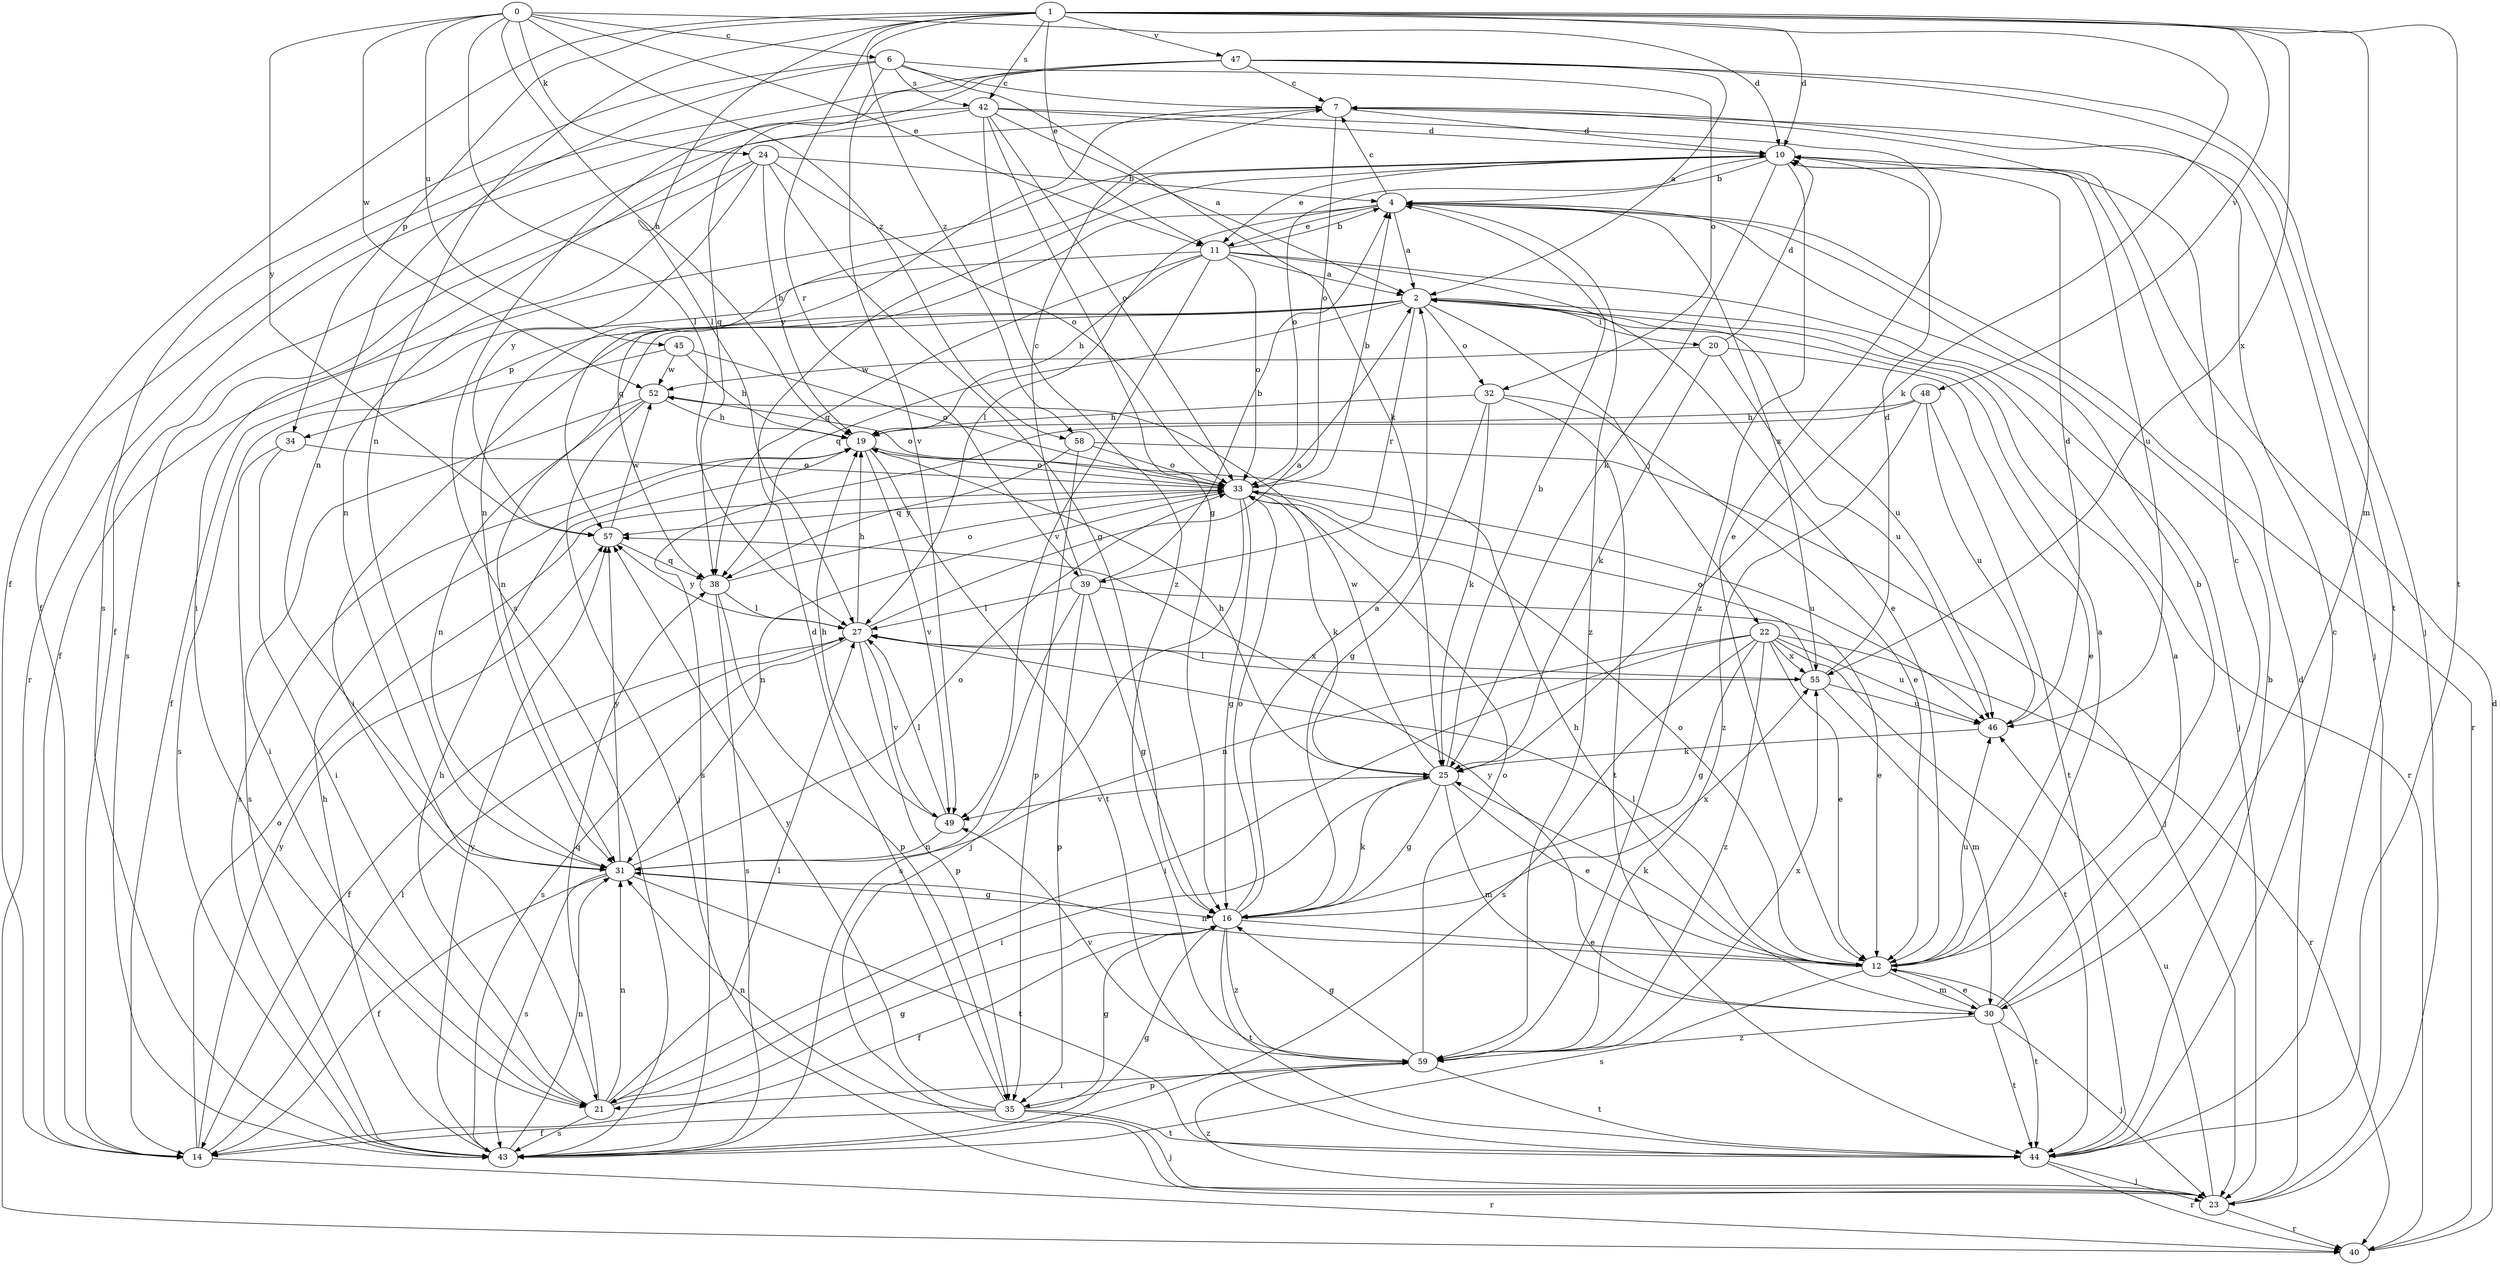 strict digraph  {
0;
1;
2;
4;
6;
7;
10;
11;
12;
14;
16;
19;
20;
21;
22;
23;
24;
25;
27;
30;
31;
32;
33;
34;
35;
38;
39;
40;
42;
43;
44;
45;
46;
47;
48;
49;
52;
55;
57;
58;
59;
0 -> 6  [label=c];
0 -> 10  [label=d];
0 -> 11  [label=e];
0 -> 19  [label=h];
0 -> 24  [label=k];
0 -> 27  [label=l];
0 -> 45  [label=u];
0 -> 52  [label=w];
0 -> 57  [label=y];
0 -> 58  [label=z];
1 -> 10  [label=d];
1 -> 11  [label=e];
1 -> 14  [label=f];
1 -> 25  [label=k];
1 -> 27  [label=l];
1 -> 30  [label=m];
1 -> 31  [label=n];
1 -> 34  [label=p];
1 -> 39  [label=r];
1 -> 42  [label=s];
1 -> 44  [label=t];
1 -> 47  [label=v];
1 -> 48  [label=v];
1 -> 55  [label=x];
1 -> 58  [label=z];
2 -> 20  [label=i];
2 -> 21  [label=i];
2 -> 22  [label=j];
2 -> 31  [label=n];
2 -> 32  [label=o];
2 -> 34  [label=p];
2 -> 38  [label=q];
2 -> 39  [label=r];
2 -> 40  [label=r];
2 -> 46  [label=u];
4 -> 2  [label=a];
4 -> 7  [label=c];
4 -> 11  [label=e];
4 -> 27  [label=l];
4 -> 38  [label=q];
4 -> 40  [label=r];
4 -> 55  [label=x];
4 -> 59  [label=z];
6 -> 7  [label=c];
6 -> 25  [label=k];
6 -> 31  [label=n];
6 -> 32  [label=o];
6 -> 42  [label=s];
6 -> 43  [label=s];
6 -> 49  [label=v];
7 -> 10  [label=d];
7 -> 14  [label=f];
7 -> 23  [label=j];
7 -> 33  [label=o];
7 -> 57  [label=y];
10 -> 4  [label=b];
10 -> 11  [label=e];
10 -> 14  [label=f];
10 -> 25  [label=k];
10 -> 31  [label=n];
10 -> 33  [label=o];
10 -> 46  [label=u];
10 -> 59  [label=z];
11 -> 2  [label=a];
11 -> 4  [label=b];
11 -> 12  [label=e];
11 -> 14  [label=f];
11 -> 19  [label=h];
11 -> 23  [label=j];
11 -> 33  [label=o];
11 -> 38  [label=q];
11 -> 49  [label=v];
12 -> 2  [label=a];
12 -> 4  [label=b];
12 -> 25  [label=k];
12 -> 27  [label=l];
12 -> 30  [label=m];
12 -> 31  [label=n];
12 -> 33  [label=o];
12 -> 43  [label=s];
12 -> 44  [label=t];
12 -> 46  [label=u];
14 -> 27  [label=l];
14 -> 33  [label=o];
14 -> 40  [label=r];
14 -> 57  [label=y];
16 -> 2  [label=a];
16 -> 12  [label=e];
16 -> 14  [label=f];
16 -> 25  [label=k];
16 -> 33  [label=o];
16 -> 44  [label=t];
16 -> 55  [label=x];
16 -> 59  [label=z];
19 -> 33  [label=o];
19 -> 43  [label=s];
19 -> 44  [label=t];
19 -> 49  [label=v];
20 -> 10  [label=d];
20 -> 12  [label=e];
20 -> 25  [label=k];
20 -> 46  [label=u];
20 -> 52  [label=w];
21 -> 16  [label=g];
21 -> 19  [label=h];
21 -> 27  [label=l];
21 -> 31  [label=n];
21 -> 38  [label=q];
21 -> 43  [label=s];
22 -> 12  [label=e];
22 -> 16  [label=g];
22 -> 21  [label=i];
22 -> 31  [label=n];
22 -> 40  [label=r];
22 -> 43  [label=s];
22 -> 44  [label=t];
22 -> 46  [label=u];
22 -> 55  [label=x];
22 -> 59  [label=z];
23 -> 10  [label=d];
23 -> 40  [label=r];
23 -> 46  [label=u];
23 -> 59  [label=z];
24 -> 4  [label=b];
24 -> 16  [label=g];
24 -> 19  [label=h];
24 -> 31  [label=n];
24 -> 33  [label=o];
24 -> 43  [label=s];
24 -> 57  [label=y];
25 -> 4  [label=b];
25 -> 12  [label=e];
25 -> 16  [label=g];
25 -> 19  [label=h];
25 -> 21  [label=i];
25 -> 30  [label=m];
25 -> 49  [label=v];
25 -> 52  [label=w];
27 -> 2  [label=a];
27 -> 14  [label=f];
27 -> 19  [label=h];
27 -> 35  [label=p];
27 -> 43  [label=s];
27 -> 49  [label=v];
27 -> 55  [label=x];
27 -> 57  [label=y];
30 -> 2  [label=a];
30 -> 7  [label=c];
30 -> 12  [label=e];
30 -> 19  [label=h];
30 -> 23  [label=j];
30 -> 44  [label=t];
30 -> 57  [label=y];
30 -> 59  [label=z];
31 -> 14  [label=f];
31 -> 16  [label=g];
31 -> 33  [label=o];
31 -> 43  [label=s];
31 -> 44  [label=t];
31 -> 57  [label=y];
32 -> 12  [label=e];
32 -> 16  [label=g];
32 -> 19  [label=h];
32 -> 25  [label=k];
32 -> 44  [label=t];
33 -> 4  [label=b];
33 -> 16  [label=g];
33 -> 23  [label=j];
33 -> 25  [label=k];
33 -> 31  [label=n];
33 -> 46  [label=u];
33 -> 57  [label=y];
34 -> 21  [label=i];
34 -> 33  [label=o];
34 -> 43  [label=s];
35 -> 10  [label=d];
35 -> 14  [label=f];
35 -> 16  [label=g];
35 -> 23  [label=j];
35 -> 31  [label=n];
35 -> 44  [label=t];
35 -> 57  [label=y];
38 -> 27  [label=l];
38 -> 33  [label=o];
38 -> 35  [label=p];
38 -> 43  [label=s];
39 -> 4  [label=b];
39 -> 7  [label=c];
39 -> 12  [label=e];
39 -> 16  [label=g];
39 -> 27  [label=l];
39 -> 35  [label=p];
39 -> 43  [label=s];
40 -> 10  [label=d];
42 -> 2  [label=a];
42 -> 10  [label=d];
42 -> 12  [label=e];
42 -> 16  [label=g];
42 -> 21  [label=i];
42 -> 33  [label=o];
42 -> 40  [label=r];
42 -> 59  [label=z];
43 -> 16  [label=g];
43 -> 19  [label=h];
43 -> 31  [label=n];
43 -> 57  [label=y];
44 -> 4  [label=b];
44 -> 7  [label=c];
44 -> 23  [label=j];
44 -> 40  [label=r];
45 -> 19  [label=h];
45 -> 33  [label=o];
45 -> 43  [label=s];
45 -> 52  [label=w];
46 -> 10  [label=d];
46 -> 25  [label=k];
47 -> 2  [label=a];
47 -> 7  [label=c];
47 -> 14  [label=f];
47 -> 23  [label=j];
47 -> 38  [label=q];
47 -> 43  [label=s];
47 -> 44  [label=t];
48 -> 19  [label=h];
48 -> 43  [label=s];
48 -> 44  [label=t];
48 -> 46  [label=u];
48 -> 59  [label=z];
49 -> 19  [label=h];
49 -> 27  [label=l];
49 -> 31  [label=n];
52 -> 19  [label=h];
52 -> 21  [label=i];
52 -> 23  [label=j];
52 -> 31  [label=n];
52 -> 33  [label=o];
55 -> 10  [label=d];
55 -> 27  [label=l];
55 -> 30  [label=m];
55 -> 33  [label=o];
55 -> 46  [label=u];
57 -> 38  [label=q];
57 -> 52  [label=w];
58 -> 23  [label=j];
58 -> 33  [label=o];
58 -> 35  [label=p];
58 -> 38  [label=q];
59 -> 16  [label=g];
59 -> 21  [label=i];
59 -> 33  [label=o];
59 -> 35  [label=p];
59 -> 44  [label=t];
59 -> 49  [label=v];
59 -> 55  [label=x];
}
